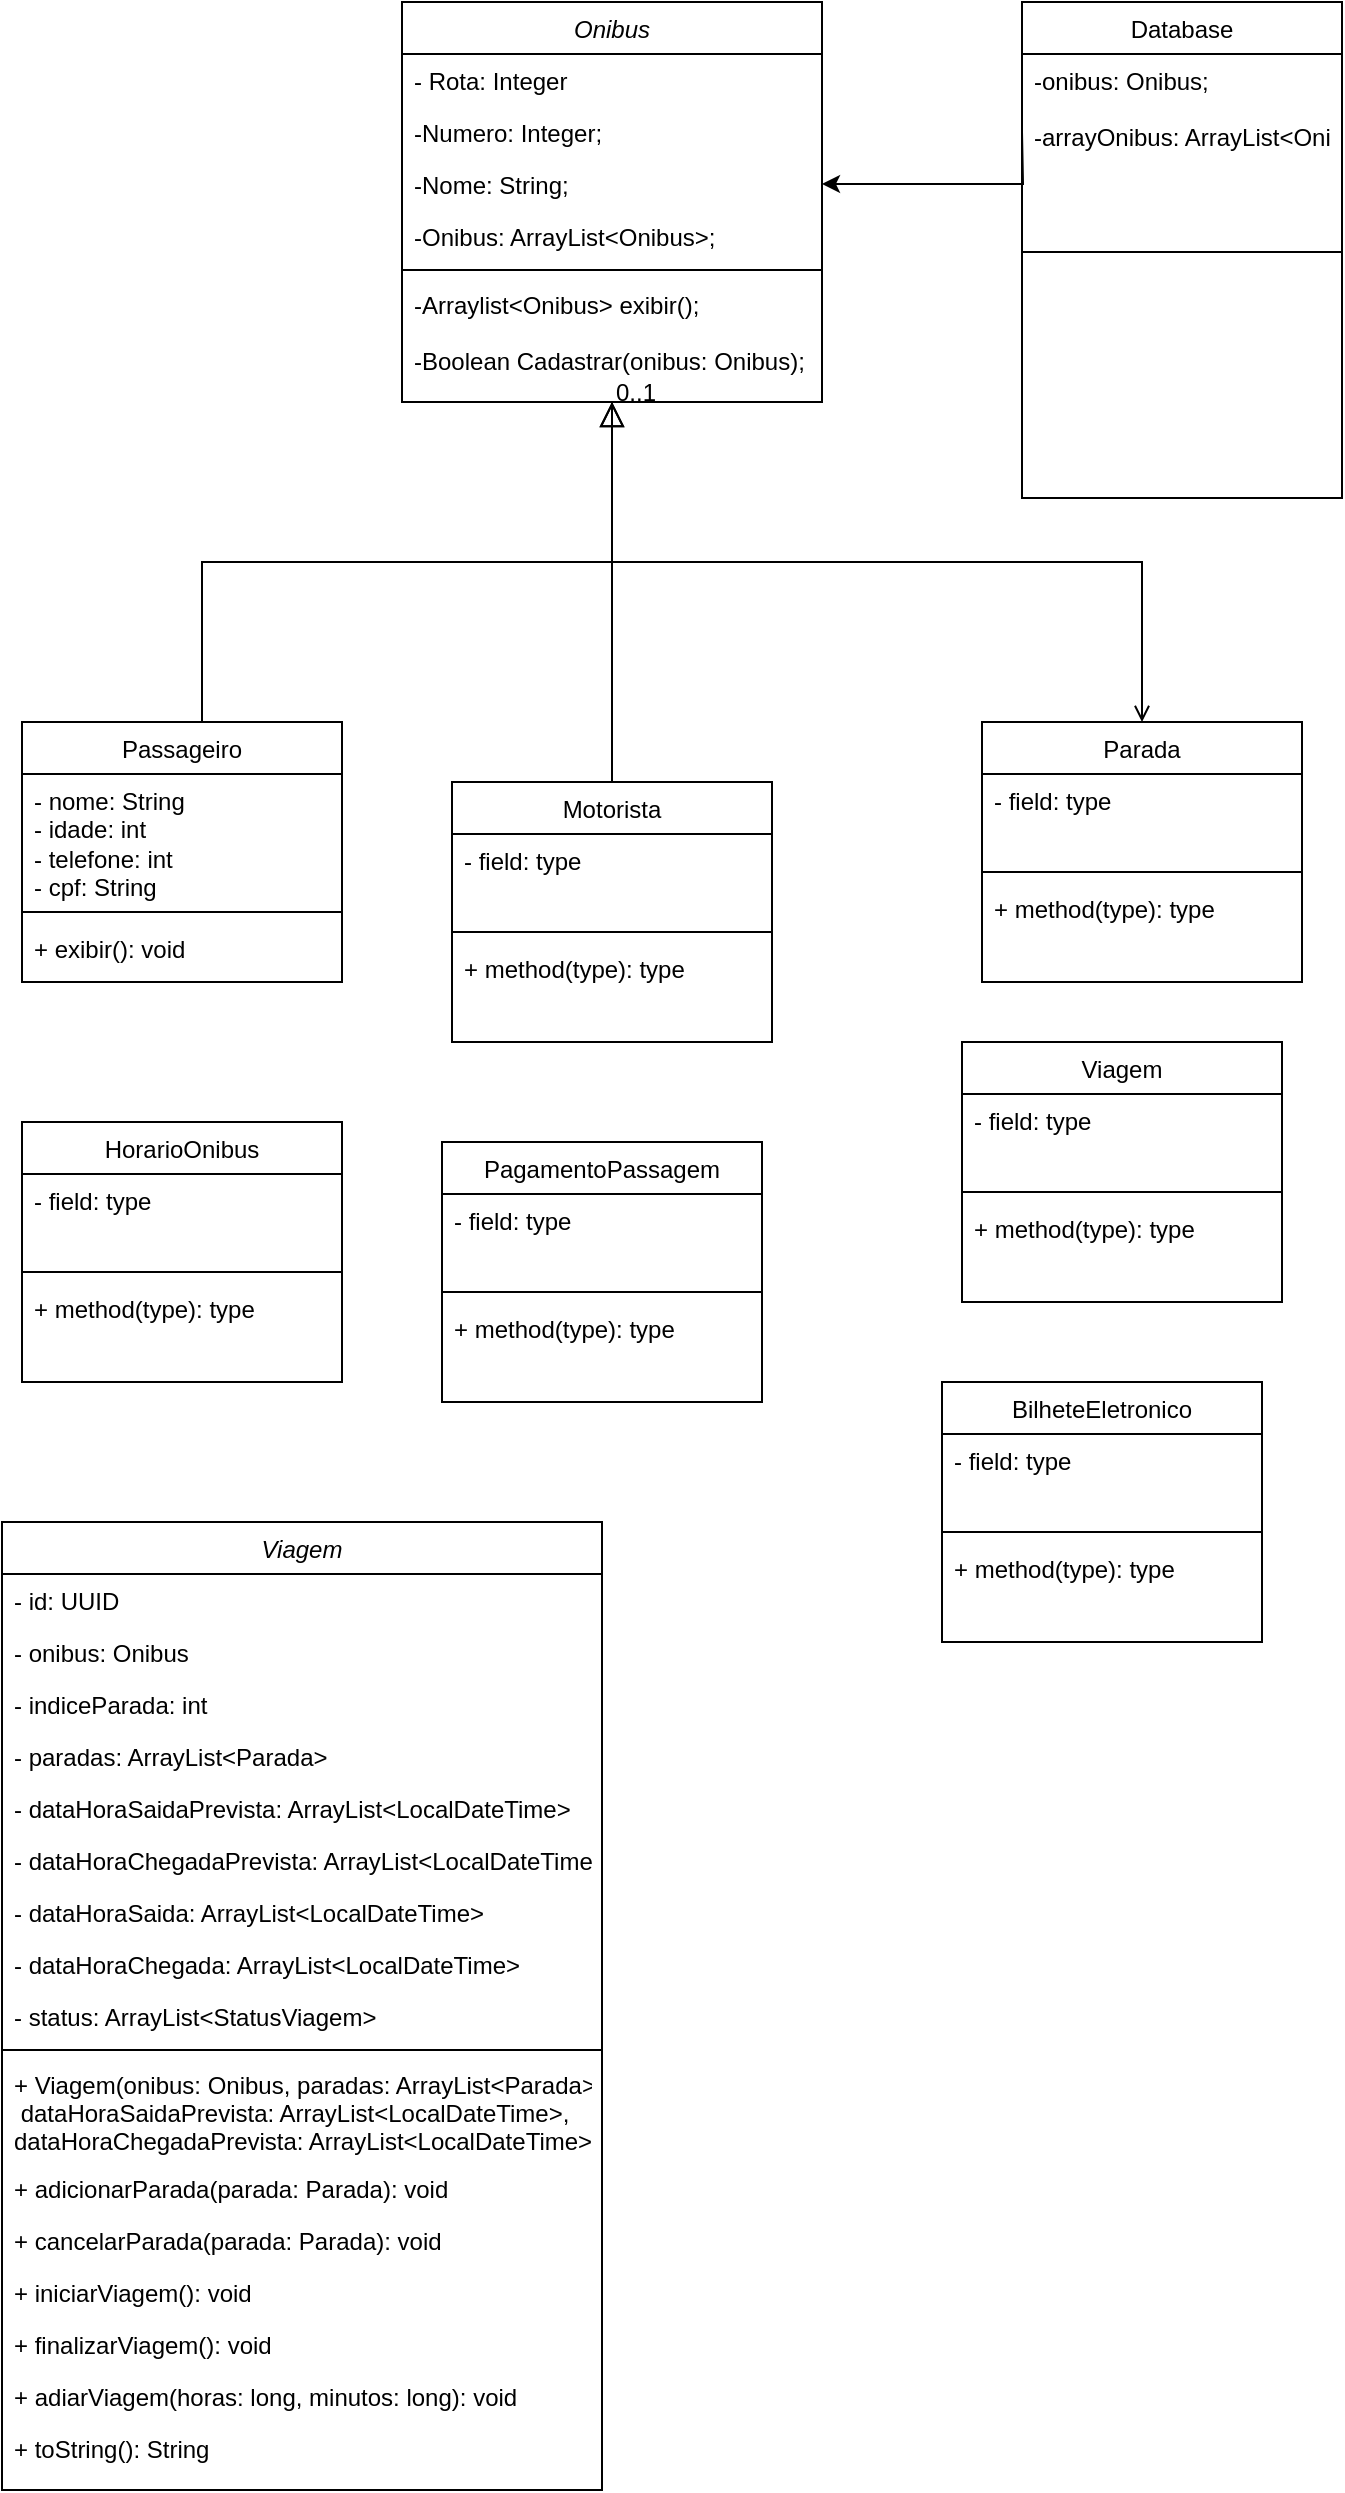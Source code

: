 <mxfile version="24.7.12">
  <diagram id="C5RBs43oDa-KdzZeNtuy" name="Page-1">
    <mxGraphModel dx="2049" dy="708" grid="1" gridSize="10" guides="1" tooltips="1" connect="1" arrows="1" fold="1" page="1" pageScale="1" pageWidth="827" pageHeight="1169" math="0" shadow="0">
      <root>
        <mxCell id="WIyWlLk6GJQsqaUBKTNV-0" />
        <mxCell id="WIyWlLk6GJQsqaUBKTNV-1" parent="WIyWlLk6GJQsqaUBKTNV-0" />
        <mxCell id="zkfFHV4jXpPFQw0GAbJ--0" value="Onibus" style="swimlane;fontStyle=2;align=center;verticalAlign=top;childLayout=stackLayout;horizontal=1;startSize=26;horizontalStack=0;resizeParent=1;resizeLast=0;collapsible=1;marginBottom=0;rounded=0;shadow=0;strokeWidth=1;" parent="WIyWlLk6GJQsqaUBKTNV-1" vertex="1">
          <mxGeometry x="300" width="210" height="200" as="geometry">
            <mxRectangle x="230" y="140" width="160" height="26" as="alternateBounds" />
          </mxGeometry>
        </mxCell>
        <mxCell id="zkfFHV4jXpPFQw0GAbJ--1" value="- Rota: Integer" style="text;align=left;verticalAlign=top;spacingLeft=4;spacingRight=4;overflow=hidden;rotatable=0;points=[[0,0.5],[1,0.5]];portConstraint=eastwest;" parent="zkfFHV4jXpPFQw0GAbJ--0" vertex="1">
          <mxGeometry y="26" width="210" height="26" as="geometry" />
        </mxCell>
        <mxCell id="zkfFHV4jXpPFQw0GAbJ--2" value="-Numero: Integer;" style="text;align=left;verticalAlign=top;spacingLeft=4;spacingRight=4;overflow=hidden;rotatable=0;points=[[0,0.5],[1,0.5]];portConstraint=eastwest;rounded=0;shadow=0;html=0;" parent="zkfFHV4jXpPFQw0GAbJ--0" vertex="1">
          <mxGeometry y="52" width="210" height="26" as="geometry" />
        </mxCell>
        <mxCell id="zkfFHV4jXpPFQw0GAbJ--3" value="-Nome: String;" style="text;align=left;verticalAlign=top;spacingLeft=4;spacingRight=4;overflow=hidden;rotatable=0;points=[[0,0.5],[1,0.5]];portConstraint=eastwest;rounded=0;shadow=0;html=0;" parent="zkfFHV4jXpPFQw0GAbJ--0" vertex="1">
          <mxGeometry y="78" width="210" height="26" as="geometry" />
        </mxCell>
        <mxCell id="zkfFHV4jXpPFQw0GAbJ--5" value="-Onibus: ArrayList&lt;Onibus&gt;;" style="text;align=left;verticalAlign=top;spacingLeft=4;spacingRight=4;overflow=hidden;rotatable=0;points=[[0,0.5],[1,0.5]];portConstraint=eastwest;" parent="zkfFHV4jXpPFQw0GAbJ--0" vertex="1">
          <mxGeometry y="104" width="210" height="26" as="geometry" />
        </mxCell>
        <mxCell id="zkfFHV4jXpPFQw0GAbJ--4" value="" style="line;html=1;strokeWidth=1;align=left;verticalAlign=middle;spacingTop=-1;spacingLeft=3;spacingRight=3;rotatable=0;labelPosition=right;points=[];portConstraint=eastwest;" parent="zkfFHV4jXpPFQw0GAbJ--0" vertex="1">
          <mxGeometry y="130" width="210" height="8" as="geometry" />
        </mxCell>
        <mxCell id="vBglLnXJt9Y7ukkKRCDz-0" value="-Arraylist&lt;Onibus&gt; exibir();&#xa;&#xa;-Boolean Cadastrar(onibus: Onibus);&#xa;&#xa;&#xa;" style="text;align=left;verticalAlign=top;spacingLeft=4;spacingRight=4;overflow=hidden;rotatable=0;points=[[0,0.5],[1,0.5]];portConstraint=eastwest;rounded=0;shadow=0;html=0;" parent="zkfFHV4jXpPFQw0GAbJ--0" vertex="1">
          <mxGeometry y="138" width="210" height="62" as="geometry" />
        </mxCell>
        <mxCell id="zkfFHV4jXpPFQw0GAbJ--12" value="" style="endArrow=block;endSize=10;endFill=0;shadow=0;strokeWidth=1;rounded=0;curved=0;edgeStyle=elbowEdgeStyle;elbow=vertical;" parent="WIyWlLk6GJQsqaUBKTNV-1" target="zkfFHV4jXpPFQw0GAbJ--0" edge="1">
          <mxGeometry width="160" relative="1" as="geometry">
            <mxPoint x="200" y="360" as="sourcePoint" />
            <mxPoint x="200" y="203" as="targetPoint" />
          </mxGeometry>
        </mxCell>
        <mxCell id="zkfFHV4jXpPFQw0GAbJ--16" value="" style="endArrow=block;endSize=10;endFill=0;shadow=0;strokeWidth=1;rounded=0;curved=0;edgeStyle=elbowEdgeStyle;elbow=vertical;" parent="WIyWlLk6GJQsqaUBKTNV-1" target="zkfFHV4jXpPFQw0GAbJ--0" edge="1">
          <mxGeometry width="160" relative="1" as="geometry">
            <mxPoint x="405" y="394" as="sourcePoint" />
            <mxPoint x="310" y="271" as="targetPoint" />
          </mxGeometry>
        </mxCell>
        <mxCell id="zkfFHV4jXpPFQw0GAbJ--26" value="" style="endArrow=open;shadow=0;strokeWidth=1;rounded=0;curved=0;endFill=1;edgeStyle=elbowEdgeStyle;elbow=vertical;" parent="WIyWlLk6GJQsqaUBKTNV-1" source="zkfFHV4jXpPFQw0GAbJ--0" edge="1">
          <mxGeometry x="0.5" y="41" relative="1" as="geometry">
            <mxPoint x="380" y="192" as="sourcePoint" />
            <mxPoint x="670" y="360" as="targetPoint" />
            <mxPoint x="-40" y="32" as="offset" />
          </mxGeometry>
        </mxCell>
        <mxCell id="zkfFHV4jXpPFQw0GAbJ--27" value="0..1" style="resizable=0;align=left;verticalAlign=bottom;labelBackgroundColor=none;fontSize=12;" parent="zkfFHV4jXpPFQw0GAbJ--26" connectable="0" vertex="1">
          <mxGeometry x="-1" relative="1" as="geometry">
            <mxPoint y="4" as="offset" />
          </mxGeometry>
        </mxCell>
        <mxCell id="eiUhAXemlDemygAvD6HD-0" value="Database" style="swimlane;fontStyle=0;align=center;verticalAlign=top;childLayout=stackLayout;horizontal=1;startSize=26;horizontalStack=0;resizeParent=1;resizeLast=0;collapsible=1;marginBottom=0;rounded=0;shadow=0;strokeWidth=1;" parent="WIyWlLk6GJQsqaUBKTNV-1" vertex="1">
          <mxGeometry x="610" width="160" height="248" as="geometry">
            <mxRectangle x="550" y="140" width="160" height="26" as="alternateBounds" />
          </mxGeometry>
        </mxCell>
        <mxCell id="eiUhAXemlDemygAvD6HD-1" value="-onibus: Onibus;&#xa;&#xa;-arrayOnibus: ArrayList&lt;Onibus&gt;&#xa;&#xa;&#xa;" style="text;align=left;verticalAlign=top;spacingLeft=4;spacingRight=4;overflow=hidden;rotatable=0;points=[[0,0.5],[1,0.5]];portConstraint=eastwest;" parent="eiUhAXemlDemygAvD6HD-0" vertex="1">
          <mxGeometry y="26" width="160" height="84" as="geometry" />
        </mxCell>
        <mxCell id="eiUhAXemlDemygAvD6HD-6" value="" style="line;html=1;strokeWidth=1;align=left;verticalAlign=middle;spacingTop=-1;spacingLeft=3;spacingRight=3;rotatable=0;labelPosition=right;points=[];portConstraint=eastwest;" parent="eiUhAXemlDemygAvD6HD-0" vertex="1">
          <mxGeometry y="110" width="160" height="30" as="geometry" />
        </mxCell>
        <mxCell id="eiUhAXemlDemygAvD6HD-9" style="edgeStyle=orthogonalEdgeStyle;rounded=0;orthogonalLoop=1;jettySize=auto;html=1;entryX=1;entryY=0.5;entryDx=0;entryDy=0;" parent="WIyWlLk6GJQsqaUBKTNV-1" target="zkfFHV4jXpPFQw0GAbJ--3" edge="1">
          <mxGeometry relative="1" as="geometry">
            <mxPoint x="610" y="65" as="sourcePoint" />
          </mxGeometry>
        </mxCell>
        <mxCell id="NZDkrDHOE1kzyvsFN_DA-13" value="&lt;span style=&quot;font-weight: normal;&quot;&gt;Passageiro&lt;/span&gt;" style="swimlane;fontStyle=1;align=center;verticalAlign=top;childLayout=stackLayout;horizontal=1;startSize=26;horizontalStack=0;resizeParent=1;resizeParentMax=0;resizeLast=0;collapsible=1;marginBottom=0;whiteSpace=wrap;html=1;" parent="WIyWlLk6GJQsqaUBKTNV-1" vertex="1">
          <mxGeometry x="110" y="360" width="160" height="130" as="geometry" />
        </mxCell>
        <mxCell id="NZDkrDHOE1kzyvsFN_DA-14" value="- nome: String&lt;div&gt;- idade: int&lt;/div&gt;&lt;div&gt;- telefone: int&lt;/div&gt;&lt;div&gt;- cpf: String&lt;span style=&quot;background-color: initial;&quot;&gt;&amp;nbsp;&lt;/span&gt;&lt;/div&gt;" style="text;strokeColor=none;fillColor=none;align=left;verticalAlign=top;spacingLeft=4;spacingRight=4;overflow=hidden;rotatable=0;points=[[0,0.5],[1,0.5]];portConstraint=eastwest;whiteSpace=wrap;html=1;" parent="NZDkrDHOE1kzyvsFN_DA-13" vertex="1">
          <mxGeometry y="26" width="160" height="64" as="geometry" />
        </mxCell>
        <mxCell id="NZDkrDHOE1kzyvsFN_DA-15" value="" style="line;strokeWidth=1;fillColor=none;align=left;verticalAlign=middle;spacingTop=-1;spacingLeft=3;spacingRight=3;rotatable=0;labelPosition=right;points=[];portConstraint=eastwest;strokeColor=inherit;" parent="NZDkrDHOE1kzyvsFN_DA-13" vertex="1">
          <mxGeometry y="90" width="160" height="10" as="geometry" />
        </mxCell>
        <mxCell id="NZDkrDHOE1kzyvsFN_DA-16" value="+ exibir(): void" style="text;strokeColor=none;fillColor=none;align=left;verticalAlign=top;spacingLeft=4;spacingRight=4;overflow=hidden;rotatable=0;points=[[0,0.5],[1,0.5]];portConstraint=eastwest;whiteSpace=wrap;html=1;" parent="NZDkrDHOE1kzyvsFN_DA-13" vertex="1">
          <mxGeometry y="100" width="160" height="30" as="geometry" />
        </mxCell>
        <mxCell id="NZDkrDHOE1kzyvsFN_DA-22" value="&lt;span style=&quot;font-weight: normal;&quot;&gt;Motorista&lt;/span&gt;" style="swimlane;fontStyle=1;align=center;verticalAlign=top;childLayout=stackLayout;horizontal=1;startSize=26;horizontalStack=0;resizeParent=1;resizeParentMax=0;resizeLast=0;collapsible=1;marginBottom=0;whiteSpace=wrap;html=1;" parent="WIyWlLk6GJQsqaUBKTNV-1" vertex="1">
          <mxGeometry x="325" y="390" width="160" height="130" as="geometry" />
        </mxCell>
        <mxCell id="NZDkrDHOE1kzyvsFN_DA-23" value="- field: type" style="text;strokeColor=none;fillColor=none;align=left;verticalAlign=top;spacingLeft=4;spacingRight=4;overflow=hidden;rotatable=0;points=[[0,0.5],[1,0.5]];portConstraint=eastwest;whiteSpace=wrap;html=1;" parent="NZDkrDHOE1kzyvsFN_DA-22" vertex="1">
          <mxGeometry y="26" width="160" height="44" as="geometry" />
        </mxCell>
        <mxCell id="NZDkrDHOE1kzyvsFN_DA-24" value="" style="line;strokeWidth=1;fillColor=none;align=left;verticalAlign=middle;spacingTop=-1;spacingLeft=3;spacingRight=3;rotatable=0;labelPosition=right;points=[];portConstraint=eastwest;strokeColor=inherit;" parent="NZDkrDHOE1kzyvsFN_DA-22" vertex="1">
          <mxGeometry y="70" width="160" height="10" as="geometry" />
        </mxCell>
        <mxCell id="NZDkrDHOE1kzyvsFN_DA-25" value="+ method(type): type" style="text;strokeColor=none;fillColor=none;align=left;verticalAlign=top;spacingLeft=4;spacingRight=4;overflow=hidden;rotatable=0;points=[[0,0.5],[1,0.5]];portConstraint=eastwest;whiteSpace=wrap;html=1;" parent="NZDkrDHOE1kzyvsFN_DA-22" vertex="1">
          <mxGeometry y="80" width="160" height="50" as="geometry" />
        </mxCell>
        <mxCell id="NZDkrDHOE1kzyvsFN_DA-31" value="&lt;span style=&quot;font-weight: normal;&quot;&gt;Parada&lt;/span&gt;" style="swimlane;fontStyle=1;align=center;verticalAlign=top;childLayout=stackLayout;horizontal=1;startSize=26;horizontalStack=0;resizeParent=1;resizeParentMax=0;resizeLast=0;collapsible=1;marginBottom=0;whiteSpace=wrap;html=1;" parent="WIyWlLk6GJQsqaUBKTNV-1" vertex="1">
          <mxGeometry x="590" y="360" width="160" height="130" as="geometry" />
        </mxCell>
        <mxCell id="NZDkrDHOE1kzyvsFN_DA-32" value="- field: type" style="text;strokeColor=none;fillColor=none;align=left;verticalAlign=top;spacingLeft=4;spacingRight=4;overflow=hidden;rotatable=0;points=[[0,0.5],[1,0.5]];portConstraint=eastwest;whiteSpace=wrap;html=1;" parent="NZDkrDHOE1kzyvsFN_DA-31" vertex="1">
          <mxGeometry y="26" width="160" height="44" as="geometry" />
        </mxCell>
        <mxCell id="NZDkrDHOE1kzyvsFN_DA-33" value="" style="line;strokeWidth=1;fillColor=none;align=left;verticalAlign=middle;spacingTop=-1;spacingLeft=3;spacingRight=3;rotatable=0;labelPosition=right;points=[];portConstraint=eastwest;strokeColor=inherit;" parent="NZDkrDHOE1kzyvsFN_DA-31" vertex="1">
          <mxGeometry y="70" width="160" height="10" as="geometry" />
        </mxCell>
        <mxCell id="NZDkrDHOE1kzyvsFN_DA-34" value="+ method(type): type" style="text;strokeColor=none;fillColor=none;align=left;verticalAlign=top;spacingLeft=4;spacingRight=4;overflow=hidden;rotatable=0;points=[[0,0.5],[1,0.5]];portConstraint=eastwest;whiteSpace=wrap;html=1;" parent="NZDkrDHOE1kzyvsFN_DA-31" vertex="1">
          <mxGeometry y="80" width="160" height="50" as="geometry" />
        </mxCell>
        <mxCell id="NZDkrDHOE1kzyvsFN_DA-35" value="&lt;span style=&quot;font-weight: normal;&quot;&gt;Viagem&lt;/span&gt;" style="swimlane;fontStyle=1;align=center;verticalAlign=top;childLayout=stackLayout;horizontal=1;startSize=26;horizontalStack=0;resizeParent=1;resizeParentMax=0;resizeLast=0;collapsible=1;marginBottom=0;whiteSpace=wrap;html=1;" parent="WIyWlLk6GJQsqaUBKTNV-1" vertex="1">
          <mxGeometry x="580" y="520" width="160" height="130" as="geometry" />
        </mxCell>
        <mxCell id="NZDkrDHOE1kzyvsFN_DA-36" value="- field: type" style="text;strokeColor=none;fillColor=none;align=left;verticalAlign=top;spacingLeft=4;spacingRight=4;overflow=hidden;rotatable=0;points=[[0,0.5],[1,0.5]];portConstraint=eastwest;whiteSpace=wrap;html=1;" parent="NZDkrDHOE1kzyvsFN_DA-35" vertex="1">
          <mxGeometry y="26" width="160" height="44" as="geometry" />
        </mxCell>
        <mxCell id="NZDkrDHOE1kzyvsFN_DA-37" value="" style="line;strokeWidth=1;fillColor=none;align=left;verticalAlign=middle;spacingTop=-1;spacingLeft=3;spacingRight=3;rotatable=0;labelPosition=right;points=[];portConstraint=eastwest;strokeColor=inherit;" parent="NZDkrDHOE1kzyvsFN_DA-35" vertex="1">
          <mxGeometry y="70" width="160" height="10" as="geometry" />
        </mxCell>
        <mxCell id="NZDkrDHOE1kzyvsFN_DA-38" value="+ method(type): type" style="text;strokeColor=none;fillColor=none;align=left;verticalAlign=top;spacingLeft=4;spacingRight=4;overflow=hidden;rotatable=0;points=[[0,0.5],[1,0.5]];portConstraint=eastwest;whiteSpace=wrap;html=1;" parent="NZDkrDHOE1kzyvsFN_DA-35" vertex="1">
          <mxGeometry y="80" width="160" height="50" as="geometry" />
        </mxCell>
        <mxCell id="NZDkrDHOE1kzyvsFN_DA-39" value="&lt;span style=&quot;font-weight: normal;&quot;&gt;PagamentoPassagem&lt;/span&gt;" style="swimlane;fontStyle=1;align=center;verticalAlign=top;childLayout=stackLayout;horizontal=1;startSize=26;horizontalStack=0;resizeParent=1;resizeParentMax=0;resizeLast=0;collapsible=1;marginBottom=0;whiteSpace=wrap;html=1;" parent="WIyWlLk6GJQsqaUBKTNV-1" vertex="1">
          <mxGeometry x="320" y="570" width="160" height="130" as="geometry" />
        </mxCell>
        <mxCell id="NZDkrDHOE1kzyvsFN_DA-40" value="- field: type" style="text;strokeColor=none;fillColor=none;align=left;verticalAlign=top;spacingLeft=4;spacingRight=4;overflow=hidden;rotatable=0;points=[[0,0.5],[1,0.5]];portConstraint=eastwest;whiteSpace=wrap;html=1;" parent="NZDkrDHOE1kzyvsFN_DA-39" vertex="1">
          <mxGeometry y="26" width="160" height="44" as="geometry" />
        </mxCell>
        <mxCell id="NZDkrDHOE1kzyvsFN_DA-41" value="" style="line;strokeWidth=1;fillColor=none;align=left;verticalAlign=middle;spacingTop=-1;spacingLeft=3;spacingRight=3;rotatable=0;labelPosition=right;points=[];portConstraint=eastwest;strokeColor=inherit;" parent="NZDkrDHOE1kzyvsFN_DA-39" vertex="1">
          <mxGeometry y="70" width="160" height="10" as="geometry" />
        </mxCell>
        <mxCell id="NZDkrDHOE1kzyvsFN_DA-42" value="+ method(type): type" style="text;strokeColor=none;fillColor=none;align=left;verticalAlign=top;spacingLeft=4;spacingRight=4;overflow=hidden;rotatable=0;points=[[0,0.5],[1,0.5]];portConstraint=eastwest;whiteSpace=wrap;html=1;" parent="NZDkrDHOE1kzyvsFN_DA-39" vertex="1">
          <mxGeometry y="80" width="160" height="50" as="geometry" />
        </mxCell>
        <mxCell id="NZDkrDHOE1kzyvsFN_DA-43" value="&lt;span style=&quot;font-weight: 400;&quot;&gt;HorarioOnibus&lt;/span&gt;" style="swimlane;fontStyle=1;align=center;verticalAlign=top;childLayout=stackLayout;horizontal=1;startSize=26;horizontalStack=0;resizeParent=1;resizeParentMax=0;resizeLast=0;collapsible=1;marginBottom=0;whiteSpace=wrap;html=1;" parent="WIyWlLk6GJQsqaUBKTNV-1" vertex="1">
          <mxGeometry x="110" y="560" width="160" height="130" as="geometry" />
        </mxCell>
        <mxCell id="NZDkrDHOE1kzyvsFN_DA-44" value="- field: type" style="text;strokeColor=none;fillColor=none;align=left;verticalAlign=top;spacingLeft=4;spacingRight=4;overflow=hidden;rotatable=0;points=[[0,0.5],[1,0.5]];portConstraint=eastwest;whiteSpace=wrap;html=1;" parent="NZDkrDHOE1kzyvsFN_DA-43" vertex="1">
          <mxGeometry y="26" width="160" height="44" as="geometry" />
        </mxCell>
        <mxCell id="NZDkrDHOE1kzyvsFN_DA-45" value="" style="line;strokeWidth=1;fillColor=none;align=left;verticalAlign=middle;spacingTop=-1;spacingLeft=3;spacingRight=3;rotatable=0;labelPosition=right;points=[];portConstraint=eastwest;strokeColor=inherit;" parent="NZDkrDHOE1kzyvsFN_DA-43" vertex="1">
          <mxGeometry y="70" width="160" height="10" as="geometry" />
        </mxCell>
        <mxCell id="NZDkrDHOE1kzyvsFN_DA-46" value="+ method(type): type" style="text;strokeColor=none;fillColor=none;align=left;verticalAlign=top;spacingLeft=4;spacingRight=4;overflow=hidden;rotatable=0;points=[[0,0.5],[1,0.5]];portConstraint=eastwest;whiteSpace=wrap;html=1;" parent="NZDkrDHOE1kzyvsFN_DA-43" vertex="1">
          <mxGeometry y="80" width="160" height="50" as="geometry" />
        </mxCell>
        <mxCell id="NZDkrDHOE1kzyvsFN_DA-47" value="&lt;span style=&quot;font-weight: normal;&quot;&gt;BilheteEletronico&lt;/span&gt;" style="swimlane;fontStyle=1;align=center;verticalAlign=top;childLayout=stackLayout;horizontal=1;startSize=26;horizontalStack=0;resizeParent=1;resizeParentMax=0;resizeLast=0;collapsible=1;marginBottom=0;whiteSpace=wrap;html=1;" parent="WIyWlLk6GJQsqaUBKTNV-1" vertex="1">
          <mxGeometry x="570" y="690" width="160" height="130" as="geometry" />
        </mxCell>
        <mxCell id="NZDkrDHOE1kzyvsFN_DA-48" value="- field: type" style="text;strokeColor=none;fillColor=none;align=left;verticalAlign=top;spacingLeft=4;spacingRight=4;overflow=hidden;rotatable=0;points=[[0,0.5],[1,0.5]];portConstraint=eastwest;whiteSpace=wrap;html=1;" parent="NZDkrDHOE1kzyvsFN_DA-47" vertex="1">
          <mxGeometry y="26" width="160" height="44" as="geometry" />
        </mxCell>
        <mxCell id="NZDkrDHOE1kzyvsFN_DA-49" value="" style="line;strokeWidth=1;fillColor=none;align=left;verticalAlign=middle;spacingTop=-1;spacingLeft=3;spacingRight=3;rotatable=0;labelPosition=right;points=[];portConstraint=eastwest;strokeColor=inherit;" parent="NZDkrDHOE1kzyvsFN_DA-47" vertex="1">
          <mxGeometry y="70" width="160" height="10" as="geometry" />
        </mxCell>
        <mxCell id="NZDkrDHOE1kzyvsFN_DA-50" value="+ method(type): type" style="text;strokeColor=none;fillColor=none;align=left;verticalAlign=top;spacingLeft=4;spacingRight=4;overflow=hidden;rotatable=0;points=[[0,0.5],[1,0.5]];portConstraint=eastwest;whiteSpace=wrap;html=1;" parent="NZDkrDHOE1kzyvsFN_DA-47" vertex="1">
          <mxGeometry y="80" width="160" height="50" as="geometry" />
        </mxCell>
        <mxCell id="l52_QfYdQ2SkNxWXv7cZ-0" value="Viagem" style="swimlane;fontStyle=2;align=center;verticalAlign=top;childLayout=stackLayout;horizontal=1;startSize=26;horizontalStack=0;resizeParent=1;resizeLast=0;collapsible=1;marginBottom=0;rounded=0;shadow=0;strokeWidth=1;" vertex="1" parent="WIyWlLk6GJQsqaUBKTNV-1">
          <mxGeometry x="100" y="760" width="300" height="484" as="geometry">
            <mxRectangle x="230" y="140" width="160" height="26" as="alternateBounds" />
          </mxGeometry>
        </mxCell>
        <mxCell id="l52_QfYdQ2SkNxWXv7cZ-1" value="- id: UUID" style="text;align=left;verticalAlign=top;spacingLeft=4;spacingRight=4;overflow=hidden;rotatable=0;points=[[0,0.5],[1,0.5]];portConstraint=eastwest;" vertex="1" parent="l52_QfYdQ2SkNxWXv7cZ-0">
          <mxGeometry y="26" width="300" height="26" as="geometry" />
        </mxCell>
        <mxCell id="l52_QfYdQ2SkNxWXv7cZ-9" value="- onibus: Onibus" style="text;align=left;verticalAlign=top;spacingLeft=4;spacingRight=4;overflow=hidden;rotatable=0;points=[[0,0.5],[1,0.5]];portConstraint=eastwest;" vertex="1" parent="l52_QfYdQ2SkNxWXv7cZ-0">
          <mxGeometry y="52" width="300" height="26" as="geometry" />
        </mxCell>
        <mxCell id="l52_QfYdQ2SkNxWXv7cZ-10" value="- indiceParada: int" style="text;align=left;verticalAlign=top;spacingLeft=4;spacingRight=4;overflow=hidden;rotatable=0;points=[[0,0.5],[1,0.5]];portConstraint=eastwest;" vertex="1" parent="l52_QfYdQ2SkNxWXv7cZ-0">
          <mxGeometry y="78" width="300" height="26" as="geometry" />
        </mxCell>
        <mxCell id="l52_QfYdQ2SkNxWXv7cZ-12" value="- paradas: ArrayList&lt;Parada&gt;" style="text;align=left;verticalAlign=top;spacingLeft=4;spacingRight=4;overflow=hidden;rotatable=0;points=[[0,0.5],[1,0.5]];portConstraint=eastwest;" vertex="1" parent="l52_QfYdQ2SkNxWXv7cZ-0">
          <mxGeometry y="104" width="300" height="26" as="geometry" />
        </mxCell>
        <mxCell id="l52_QfYdQ2SkNxWXv7cZ-4" value="- dataHoraSaidaPrevista: ArrayList&lt;LocalDateTime&gt;" style="text;align=left;verticalAlign=top;spacingLeft=4;spacingRight=4;overflow=hidden;rotatable=0;points=[[0,0.5],[1,0.5]];portConstraint=eastwest;" vertex="1" parent="l52_QfYdQ2SkNxWXv7cZ-0">
          <mxGeometry y="130" width="300" height="26" as="geometry" />
        </mxCell>
        <mxCell id="l52_QfYdQ2SkNxWXv7cZ-13" value="- dataHoraChegadaPrevista: ArrayList&lt;LocalDateTime&gt;" style="text;align=left;verticalAlign=top;spacingLeft=4;spacingRight=4;overflow=hidden;rotatable=0;points=[[0,0.5],[1,0.5]];portConstraint=eastwest;" vertex="1" parent="l52_QfYdQ2SkNxWXv7cZ-0">
          <mxGeometry y="156" width="300" height="26" as="geometry" />
        </mxCell>
        <mxCell id="l52_QfYdQ2SkNxWXv7cZ-14" value="- dataHoraSaida: ArrayList&lt;LocalDateTime&gt;" style="text;align=left;verticalAlign=top;spacingLeft=4;spacingRight=4;overflow=hidden;rotatable=0;points=[[0,0.5],[1,0.5]];portConstraint=eastwest;" vertex="1" parent="l52_QfYdQ2SkNxWXv7cZ-0">
          <mxGeometry y="182" width="300" height="26" as="geometry" />
        </mxCell>
        <mxCell id="l52_QfYdQ2SkNxWXv7cZ-15" value="- dataHoraChegada: ArrayList&lt;LocalDateTime&gt;" style="text;align=left;verticalAlign=top;spacingLeft=4;spacingRight=4;overflow=hidden;rotatable=0;points=[[0,0.5],[1,0.5]];portConstraint=eastwest;" vertex="1" parent="l52_QfYdQ2SkNxWXv7cZ-0">
          <mxGeometry y="208" width="300" height="26" as="geometry" />
        </mxCell>
        <mxCell id="l52_QfYdQ2SkNxWXv7cZ-16" value="- status: ArrayList&lt;StatusViagem&gt;" style="text;align=left;verticalAlign=top;spacingLeft=4;spacingRight=4;overflow=hidden;rotatable=0;points=[[0,0.5],[1,0.5]];portConstraint=eastwest;" vertex="1" parent="l52_QfYdQ2SkNxWXv7cZ-0">
          <mxGeometry y="234" width="300" height="26" as="geometry" />
        </mxCell>
        <mxCell id="l52_QfYdQ2SkNxWXv7cZ-5" value="" style="line;html=1;strokeWidth=1;align=left;verticalAlign=middle;spacingTop=-1;spacingLeft=3;spacingRight=3;rotatable=0;labelPosition=right;points=[];portConstraint=eastwest;" vertex="1" parent="l52_QfYdQ2SkNxWXv7cZ-0">
          <mxGeometry y="260" width="300" height="8" as="geometry" />
        </mxCell>
        <mxCell id="l52_QfYdQ2SkNxWXv7cZ-18" value="+ Viagem(onibus: Onibus, paradas: ArrayList&lt;Parada&gt;,&#xa; dataHoraSaidaPrevista: ArrayList&lt;LocalDateTime&gt;,&#xa;dataHoraChegadaPrevista: ArrayList&lt;LocalDateTime&gt;)" style="text;align=left;verticalAlign=top;spacingLeft=4;spacingRight=4;overflow=hidden;rotatable=0;points=[[0,0.5],[1,0.5]];portConstraint=eastwest;" vertex="1" parent="l52_QfYdQ2SkNxWXv7cZ-0">
          <mxGeometry y="268" width="300" height="52" as="geometry" />
        </mxCell>
        <mxCell id="l52_QfYdQ2SkNxWXv7cZ-20" value="+ adicionarParada(parada: Parada): void" style="text;align=left;verticalAlign=top;spacingLeft=4;spacingRight=4;overflow=hidden;rotatable=0;points=[[0,0.5],[1,0.5]];portConstraint=eastwest;" vertex="1" parent="l52_QfYdQ2SkNxWXv7cZ-0">
          <mxGeometry y="320" width="300" height="26" as="geometry" />
        </mxCell>
        <mxCell id="l52_QfYdQ2SkNxWXv7cZ-21" value="+ cancelarParada(parada: Parada): void" style="text;align=left;verticalAlign=top;spacingLeft=4;spacingRight=4;overflow=hidden;rotatable=0;points=[[0,0.5],[1,0.5]];portConstraint=eastwest;" vertex="1" parent="l52_QfYdQ2SkNxWXv7cZ-0">
          <mxGeometry y="346" width="300" height="26" as="geometry" />
        </mxCell>
        <mxCell id="l52_QfYdQ2SkNxWXv7cZ-22" value="+ iniciarViagem(): void" style="text;align=left;verticalAlign=top;spacingLeft=4;spacingRight=4;overflow=hidden;rotatable=0;points=[[0,0.5],[1,0.5]];portConstraint=eastwest;" vertex="1" parent="l52_QfYdQ2SkNxWXv7cZ-0">
          <mxGeometry y="372" width="300" height="26" as="geometry" />
        </mxCell>
        <mxCell id="l52_QfYdQ2SkNxWXv7cZ-23" value="+ finalizarViagem(): void" style="text;align=left;verticalAlign=top;spacingLeft=4;spacingRight=4;overflow=hidden;rotatable=0;points=[[0,0.5],[1,0.5]];portConstraint=eastwest;" vertex="1" parent="l52_QfYdQ2SkNxWXv7cZ-0">
          <mxGeometry y="398" width="300" height="26" as="geometry" />
        </mxCell>
        <mxCell id="l52_QfYdQ2SkNxWXv7cZ-24" value="+ adiarViagem(horas: long, minutos: long): void" style="text;align=left;verticalAlign=top;spacingLeft=4;spacingRight=4;overflow=hidden;rotatable=0;points=[[0,0.5],[1,0.5]];portConstraint=eastwest;" vertex="1" parent="l52_QfYdQ2SkNxWXv7cZ-0">
          <mxGeometry y="424" width="300" height="26" as="geometry" />
        </mxCell>
        <mxCell id="l52_QfYdQ2SkNxWXv7cZ-25" value="+ toString(): String " style="text;align=left;verticalAlign=top;spacingLeft=4;spacingRight=4;overflow=hidden;rotatable=0;points=[[0,0.5],[1,0.5]];portConstraint=eastwest;" vertex="1" parent="l52_QfYdQ2SkNxWXv7cZ-0">
          <mxGeometry y="450" width="300" height="26" as="geometry" />
        </mxCell>
      </root>
    </mxGraphModel>
  </diagram>
</mxfile>
